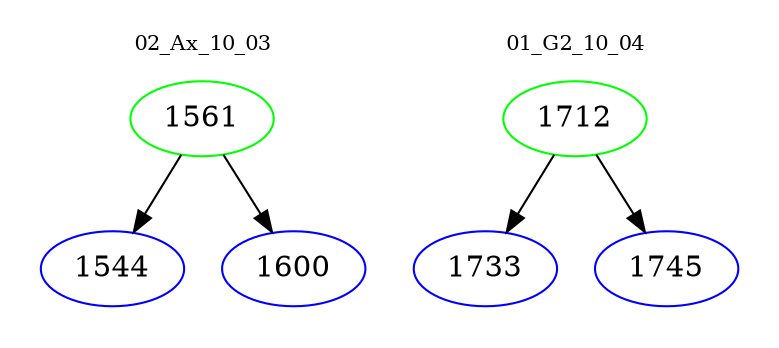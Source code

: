 digraph{
subgraph cluster_0 {
color = white
label = "02_Ax_10_03";
fontsize=10;
T0_1561 [label="1561", color="green"]
T0_1561 -> T0_1544 [color="black"]
T0_1544 [label="1544", color="blue"]
T0_1561 -> T0_1600 [color="black"]
T0_1600 [label="1600", color="blue"]
}
subgraph cluster_1 {
color = white
label = "01_G2_10_04";
fontsize=10;
T1_1712 [label="1712", color="green"]
T1_1712 -> T1_1733 [color="black"]
T1_1733 [label="1733", color="blue"]
T1_1712 -> T1_1745 [color="black"]
T1_1745 [label="1745", color="blue"]
}
}
